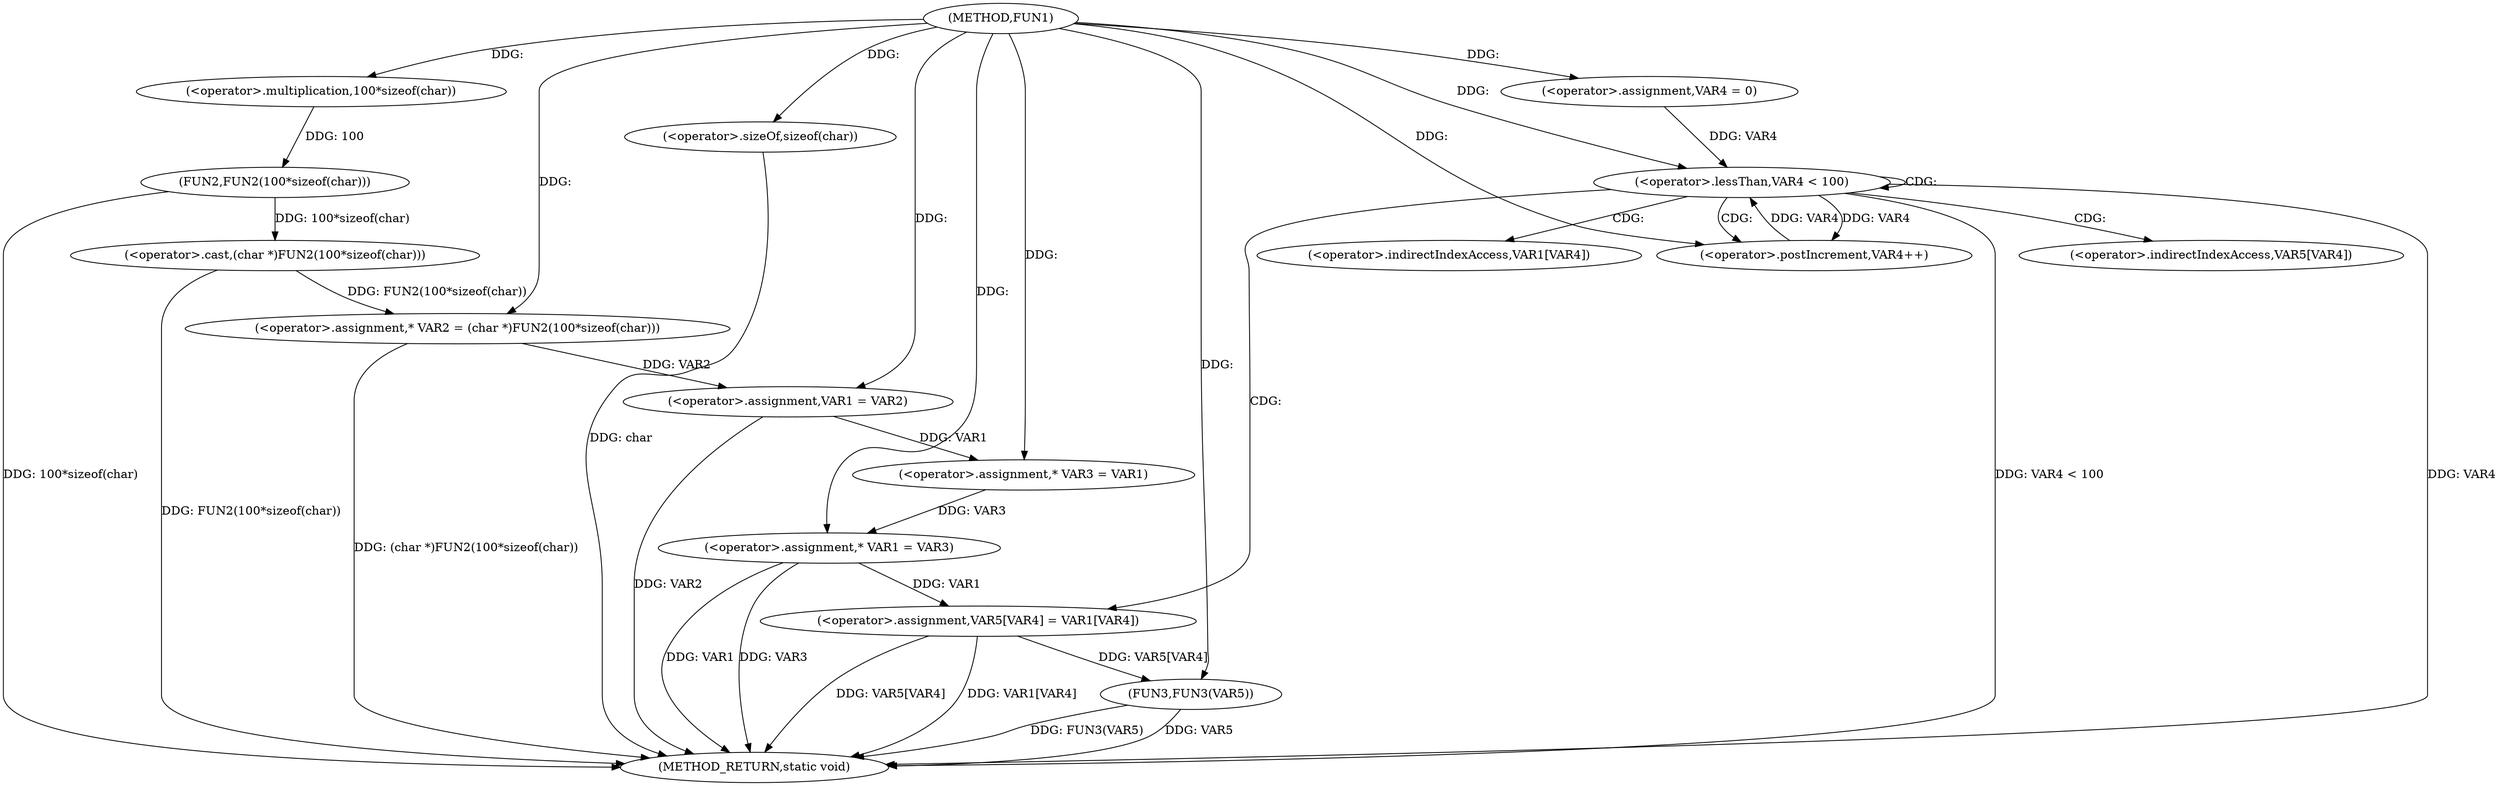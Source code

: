 digraph FUN1 {  
"1000100" [label = "(METHOD,FUN1)" ]
"1000147" [label = "(METHOD_RETURN,static void)" ]
"1000104" [label = "(<operator>.assignment,* VAR2 = (char *)FUN2(100*sizeof(char)))" ]
"1000106" [label = "(<operator>.cast,(char *)FUN2(100*sizeof(char)))" ]
"1000108" [label = "(FUN2,FUN2(100*sizeof(char)))" ]
"1000109" [label = "(<operator>.multiplication,100*sizeof(char))" ]
"1000111" [label = "(<operator>.sizeOf,sizeof(char))" ]
"1000113" [label = "(<operator>.assignment,VAR1 = VAR2)" ]
"1000118" [label = "(<operator>.assignment,* VAR3 = VAR1)" ]
"1000122" [label = "(<operator>.assignment,* VAR1 = VAR3)" ]
"1000129" [label = "(<operator>.assignment,VAR4 = 0)" ]
"1000132" [label = "(<operator>.lessThan,VAR4 < 100)" ]
"1000135" [label = "(<operator>.postIncrement,VAR4++)" ]
"1000138" [label = "(<operator>.assignment,VAR5[VAR4] = VAR1[VAR4])" ]
"1000145" [label = "(FUN3,FUN3(VAR5))" ]
"1000139" [label = "(<operator>.indirectIndexAccess,VAR5[VAR4])" ]
"1000142" [label = "(<operator>.indirectIndexAccess,VAR1[VAR4])" ]
  "1000138" -> "1000147"  [ label = "DDG: VAR1[VAR4]"] 
  "1000106" -> "1000147"  [ label = "DDG: FUN2(100*sizeof(char))"] 
  "1000113" -> "1000147"  [ label = "DDG: VAR2"] 
  "1000145" -> "1000147"  [ label = "DDG: VAR5"] 
  "1000122" -> "1000147"  [ label = "DDG: VAR3"] 
  "1000122" -> "1000147"  [ label = "DDG: VAR1"] 
  "1000132" -> "1000147"  [ label = "DDG: VAR4 < 100"] 
  "1000138" -> "1000147"  [ label = "DDG: VAR5[VAR4]"] 
  "1000132" -> "1000147"  [ label = "DDG: VAR4"] 
  "1000111" -> "1000147"  [ label = "DDG: char"] 
  "1000145" -> "1000147"  [ label = "DDG: FUN3(VAR5)"] 
  "1000104" -> "1000147"  [ label = "DDG: (char *)FUN2(100*sizeof(char))"] 
  "1000108" -> "1000147"  [ label = "DDG: 100*sizeof(char)"] 
  "1000106" -> "1000104"  [ label = "DDG: FUN2(100*sizeof(char))"] 
  "1000100" -> "1000104"  [ label = "DDG: "] 
  "1000108" -> "1000106"  [ label = "DDG: 100*sizeof(char)"] 
  "1000109" -> "1000108"  [ label = "DDG: 100"] 
  "1000100" -> "1000109"  [ label = "DDG: "] 
  "1000100" -> "1000111"  [ label = "DDG: "] 
  "1000104" -> "1000113"  [ label = "DDG: VAR2"] 
  "1000100" -> "1000113"  [ label = "DDG: "] 
  "1000113" -> "1000118"  [ label = "DDG: VAR1"] 
  "1000100" -> "1000118"  [ label = "DDG: "] 
  "1000118" -> "1000122"  [ label = "DDG: VAR3"] 
  "1000100" -> "1000122"  [ label = "DDG: "] 
  "1000100" -> "1000129"  [ label = "DDG: "] 
  "1000129" -> "1000132"  [ label = "DDG: VAR4"] 
  "1000135" -> "1000132"  [ label = "DDG: VAR4"] 
  "1000100" -> "1000132"  [ label = "DDG: "] 
  "1000132" -> "1000135"  [ label = "DDG: VAR4"] 
  "1000100" -> "1000135"  [ label = "DDG: "] 
  "1000122" -> "1000138"  [ label = "DDG: VAR1"] 
  "1000138" -> "1000145"  [ label = "DDG: VAR5[VAR4]"] 
  "1000100" -> "1000145"  [ label = "DDG: "] 
  "1000132" -> "1000132"  [ label = "CDG: "] 
  "1000132" -> "1000142"  [ label = "CDG: "] 
  "1000132" -> "1000139"  [ label = "CDG: "] 
  "1000132" -> "1000135"  [ label = "CDG: "] 
  "1000132" -> "1000138"  [ label = "CDG: "] 
}
